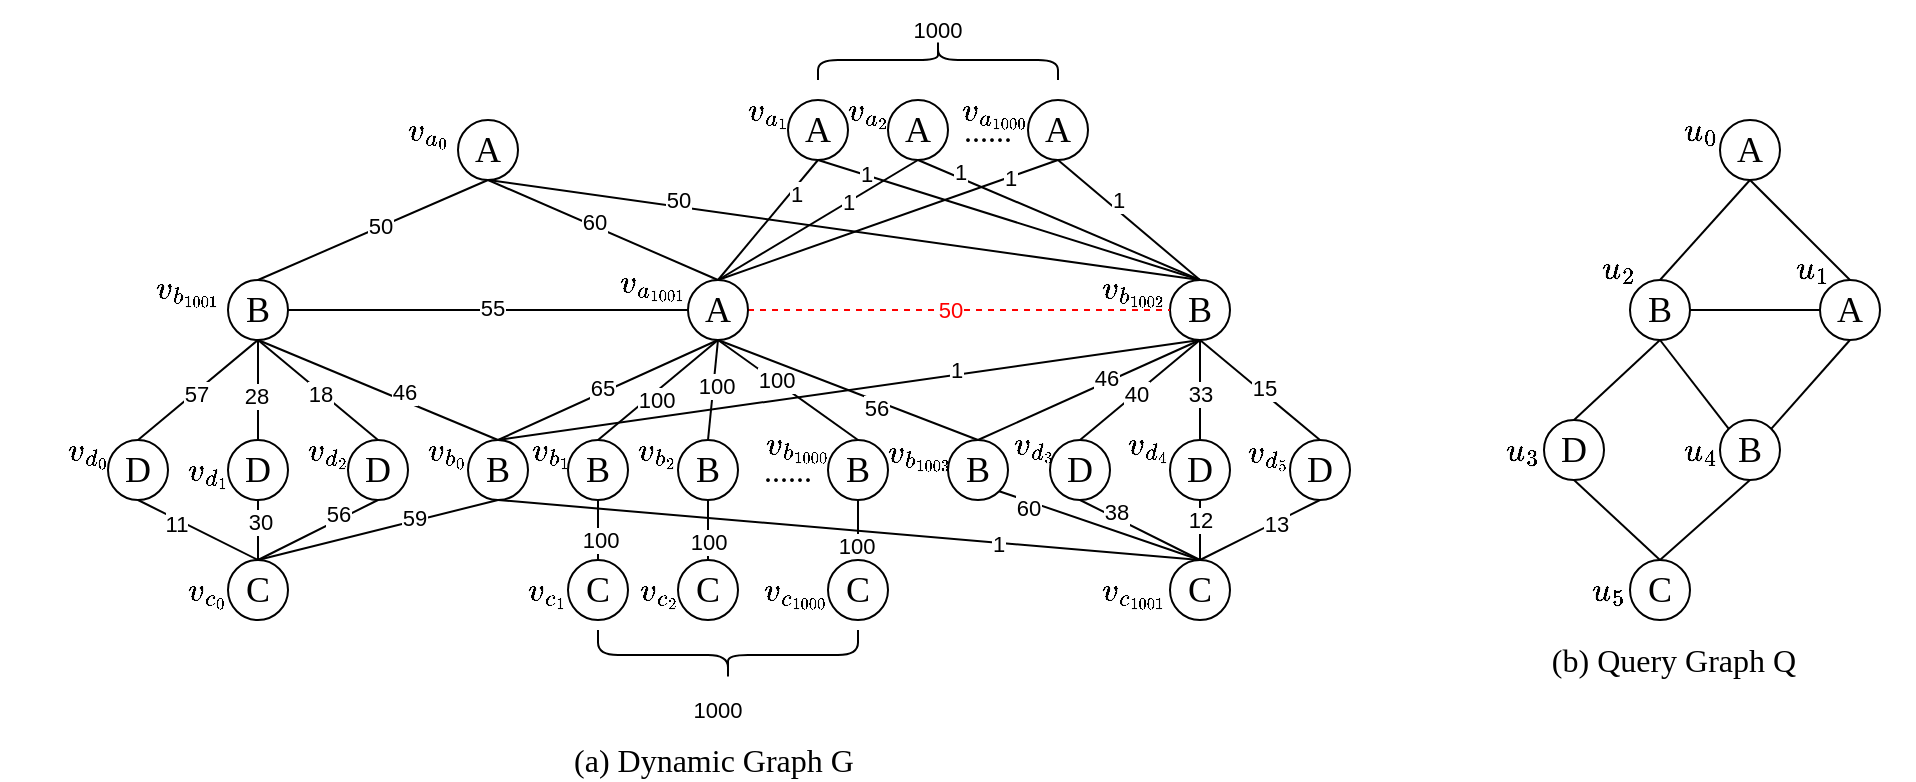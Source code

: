 <mxfile version="21.8.0" type="github">
  <diagram name="第 1 页" id="IM1opJAnyGw-9e7TNhWp">
    <mxGraphModel dx="1080" dy="629" grid="1" gridSize="10" guides="1" tooltips="1" connect="1" arrows="1" fold="1" page="1" pageScale="1" pageWidth="1169" pageHeight="1654" math="1" shadow="0">
      <root>
        <mxCell id="0" />
        <mxCell id="1" parent="0" />
        <mxCell id="X22I2Q5TjrsaZpbLw3oU-47" style="edgeStyle=none;shape=connector;rounded=0;orthogonalLoop=1;jettySize=auto;html=1;exitX=0.5;exitY=1;exitDx=0;exitDy=0;entryX=0.5;entryY=0;entryDx=0;entryDy=0;labelBackgroundColor=default;strokeColor=default;align=center;verticalAlign=middle;fontFamily=Helvetica;fontSize=11;fontColor=default;endArrow=none;endFill=0;" edge="1" parent="1" source="X22I2Q5TjrsaZpbLw3oU-3" target="X22I2Q5TjrsaZpbLw3oU-4">
          <mxGeometry relative="1" as="geometry" />
        </mxCell>
        <mxCell id="X22I2Q5TjrsaZpbLw3oU-48" style="edgeStyle=none;shape=connector;rounded=0;orthogonalLoop=1;jettySize=auto;html=1;exitX=0.5;exitY=1;exitDx=0;exitDy=0;entryX=0.5;entryY=0;entryDx=0;entryDy=0;labelBackgroundColor=default;strokeColor=default;align=center;verticalAlign=middle;fontFamily=Helvetica;fontSize=11;fontColor=default;endArrow=none;endFill=0;" edge="1" parent="1" source="X22I2Q5TjrsaZpbLw3oU-3" target="X22I2Q5TjrsaZpbLw3oU-5">
          <mxGeometry relative="1" as="geometry" />
        </mxCell>
        <mxCell id="X22I2Q5TjrsaZpbLw3oU-3" value="A" style="ellipse;whiteSpace=wrap;html=1;aspect=fixed;fontFamily=Times New Roman;fontSize=18;" vertex="1" parent="1">
          <mxGeometry x="856" y="110" width="30" height="30" as="geometry" />
        </mxCell>
        <mxCell id="X22I2Q5TjrsaZpbLw3oU-50" style="edgeStyle=none;shape=connector;rounded=0;orthogonalLoop=1;jettySize=auto;html=1;exitX=0.5;exitY=1;exitDx=0;exitDy=0;entryX=1;entryY=0;entryDx=0;entryDy=0;labelBackgroundColor=default;strokeColor=default;align=center;verticalAlign=middle;fontFamily=Helvetica;fontSize=11;fontColor=default;endArrow=none;endFill=0;" edge="1" parent="1" source="X22I2Q5TjrsaZpbLw3oU-4" target="X22I2Q5TjrsaZpbLw3oU-6">
          <mxGeometry relative="1" as="geometry" />
        </mxCell>
        <mxCell id="X22I2Q5TjrsaZpbLw3oU-4" value="A" style="ellipse;whiteSpace=wrap;html=1;aspect=fixed;fontFamily=Times New Roman;fontSize=18;" vertex="1" parent="1">
          <mxGeometry x="906" y="190" width="30" height="30" as="geometry" />
        </mxCell>
        <mxCell id="X22I2Q5TjrsaZpbLw3oU-49" style="edgeStyle=none;shape=connector;rounded=0;orthogonalLoop=1;jettySize=auto;html=1;exitX=1;exitY=0.5;exitDx=0;exitDy=0;entryX=0;entryY=0.5;entryDx=0;entryDy=0;labelBackgroundColor=default;strokeColor=default;align=center;verticalAlign=middle;fontFamily=Helvetica;fontSize=11;fontColor=default;endArrow=none;endFill=0;" edge="1" parent="1" source="X22I2Q5TjrsaZpbLw3oU-5" target="X22I2Q5TjrsaZpbLw3oU-4">
          <mxGeometry relative="1" as="geometry" />
        </mxCell>
        <mxCell id="X22I2Q5TjrsaZpbLw3oU-51" style="edgeStyle=none;shape=connector;rounded=0;orthogonalLoop=1;jettySize=auto;html=1;exitX=0.5;exitY=1;exitDx=0;exitDy=0;entryX=0;entryY=0;entryDx=0;entryDy=0;labelBackgroundColor=default;strokeColor=default;align=center;verticalAlign=middle;fontFamily=Helvetica;fontSize=11;fontColor=default;endArrow=none;endFill=0;" edge="1" parent="1" source="X22I2Q5TjrsaZpbLw3oU-5" target="X22I2Q5TjrsaZpbLw3oU-6">
          <mxGeometry relative="1" as="geometry" />
        </mxCell>
        <mxCell id="X22I2Q5TjrsaZpbLw3oU-54" style="edgeStyle=none;shape=connector;rounded=0;orthogonalLoop=1;jettySize=auto;html=1;exitX=0.5;exitY=1;exitDx=0;exitDy=0;entryX=0.5;entryY=0;entryDx=0;entryDy=0;labelBackgroundColor=default;strokeColor=default;align=center;verticalAlign=middle;fontFamily=Helvetica;fontSize=11;fontColor=default;endArrow=none;endFill=0;" edge="1" parent="1" source="X22I2Q5TjrsaZpbLw3oU-5" target="X22I2Q5TjrsaZpbLw3oU-8">
          <mxGeometry relative="1" as="geometry" />
        </mxCell>
        <mxCell id="X22I2Q5TjrsaZpbLw3oU-5" value="B" style="ellipse;whiteSpace=wrap;html=1;aspect=fixed;fontFamily=Times New Roman;fontSize=18;" vertex="1" parent="1">
          <mxGeometry x="811" y="190" width="30" height="30" as="geometry" />
        </mxCell>
        <mxCell id="X22I2Q5TjrsaZpbLw3oU-57" style="edgeStyle=none;shape=connector;rounded=0;orthogonalLoop=1;jettySize=auto;html=1;exitX=0.5;exitY=1;exitDx=0;exitDy=0;entryX=0.5;entryY=0;entryDx=0;entryDy=0;labelBackgroundColor=default;strokeColor=default;align=center;verticalAlign=middle;fontFamily=Helvetica;fontSize=11;fontColor=default;endArrow=none;endFill=0;" edge="1" parent="1" source="X22I2Q5TjrsaZpbLw3oU-6" target="X22I2Q5TjrsaZpbLw3oU-7">
          <mxGeometry relative="1" as="geometry" />
        </mxCell>
        <mxCell id="X22I2Q5TjrsaZpbLw3oU-6" value="B" style="ellipse;whiteSpace=wrap;html=1;aspect=fixed;fontFamily=Times New Roman;fontSize=18;" vertex="1" parent="1">
          <mxGeometry x="856" y="260" width="30" height="30" as="geometry" />
        </mxCell>
        <mxCell id="X22I2Q5TjrsaZpbLw3oU-7" value="C" style="ellipse;whiteSpace=wrap;html=1;aspect=fixed;fontFamily=Times New Roman;fontSize=18;" vertex="1" parent="1">
          <mxGeometry x="811" y="330" width="30" height="30" as="geometry" />
        </mxCell>
        <mxCell id="X22I2Q5TjrsaZpbLw3oU-56" style="edgeStyle=none;shape=connector;rounded=0;orthogonalLoop=1;jettySize=auto;html=1;exitX=0.5;exitY=1;exitDx=0;exitDy=0;entryX=0.5;entryY=0;entryDx=0;entryDy=0;labelBackgroundColor=default;strokeColor=default;align=center;verticalAlign=middle;fontFamily=Helvetica;fontSize=11;fontColor=default;endArrow=none;endFill=0;" edge="1" parent="1" source="X22I2Q5TjrsaZpbLw3oU-8" target="X22I2Q5TjrsaZpbLw3oU-7">
          <mxGeometry relative="1" as="geometry" />
        </mxCell>
        <mxCell id="X22I2Q5TjrsaZpbLw3oU-8" value="D" style="ellipse;whiteSpace=wrap;html=1;aspect=fixed;fontFamily=Times New Roman;fontSize=18;" vertex="1" parent="1">
          <mxGeometry x="768" y="260" width="30" height="30" as="geometry" />
        </mxCell>
        <mxCell id="X22I2Q5TjrsaZpbLw3oU-28" value="$$u_0$$" style="text;html=1;strokeColor=none;fillColor=none;align=center;verticalAlign=middle;whiteSpace=wrap;rounded=0;fontSize=14;fontFamily=Helvetica;fontColor=default;" vertex="1" parent="1">
          <mxGeometry x="816" y="100" width="60" height="30" as="geometry" />
        </mxCell>
        <mxCell id="X22I2Q5TjrsaZpbLw3oU-29" value="$$u_1$$" style="text;html=1;strokeColor=none;fillColor=none;align=center;verticalAlign=middle;whiteSpace=wrap;rounded=0;fontSize=14;fontFamily=Helvetica;fontColor=default;" vertex="1" parent="1">
          <mxGeometry x="872" y="169" width="60" height="30" as="geometry" />
        </mxCell>
        <mxCell id="X22I2Q5TjrsaZpbLw3oU-30" value="$$u_2$$" style="text;html=1;strokeColor=none;fillColor=none;align=center;verticalAlign=middle;whiteSpace=wrap;rounded=0;fontSize=14;fontFamily=Helvetica;fontColor=default;" vertex="1" parent="1">
          <mxGeometry x="775" y="169" width="60" height="30" as="geometry" />
        </mxCell>
        <mxCell id="X22I2Q5TjrsaZpbLw3oU-31" value="$$u_3$$" style="text;html=1;strokeColor=none;fillColor=none;align=center;verticalAlign=middle;whiteSpace=wrap;rounded=0;fontSize=14;fontFamily=Helvetica;fontColor=default;" vertex="1" parent="1">
          <mxGeometry x="727" y="260" width="60" height="30" as="geometry" />
        </mxCell>
        <mxCell id="X22I2Q5TjrsaZpbLw3oU-32" value="$$u_4$$" style="text;html=1;strokeColor=none;fillColor=none;align=center;verticalAlign=middle;whiteSpace=wrap;rounded=0;fontSize=14;fontFamily=Helvetica;fontColor=default;" vertex="1" parent="1">
          <mxGeometry x="816" y="260" width="60" height="30" as="geometry" />
        </mxCell>
        <mxCell id="X22I2Q5TjrsaZpbLw3oU-33" value="$$u_5$$" style="text;html=1;strokeColor=none;fillColor=none;align=center;verticalAlign=middle;whiteSpace=wrap;rounded=0;fontSize=14;fontFamily=Helvetica;fontColor=default;" vertex="1" parent="1">
          <mxGeometry x="770" y="330" width="60" height="30" as="geometry" />
        </mxCell>
        <mxCell id="X22I2Q5TjrsaZpbLw3oU-34" value="(b) Query Graph Q" style="text;html=1;strokeColor=none;fillColor=none;align=center;verticalAlign=middle;whiteSpace=wrap;rounded=0;fontSize=16;fontFamily=Times New Roman;fontColor=default;" vertex="1" parent="1">
          <mxGeometry x="713" y="370" width="240" height="20" as="geometry" />
        </mxCell>
        <mxCell id="X22I2Q5TjrsaZpbLw3oU-88" style="edgeStyle=none;shape=connector;rounded=0;orthogonalLoop=1;jettySize=auto;html=1;exitX=0.5;exitY=1;exitDx=0;exitDy=0;entryX=0.5;entryY=0;entryDx=0;entryDy=0;labelBackgroundColor=default;strokeColor=default;align=center;verticalAlign=middle;fontFamily=Times New Roman;fontSize=18;fontColor=default;endArrow=none;endFill=0;" edge="1" parent="1" source="X22I2Q5TjrsaZpbLw3oU-60" target="X22I2Q5TjrsaZpbLw3oU-62">
          <mxGeometry relative="1" as="geometry" />
        </mxCell>
        <mxCell id="X22I2Q5TjrsaZpbLw3oU-193" value="50" style="edgeLabel;html=1;align=center;verticalAlign=middle;resizable=0;points=[];fontSize=11;fontFamily=Helvetica;fontColor=default;" vertex="1" connectable="0" parent="X22I2Q5TjrsaZpbLw3oU-88">
          <mxGeometry x="-0.091" y="-4" relative="1" as="geometry">
            <mxPoint y="4" as="offset" />
          </mxGeometry>
        </mxCell>
        <mxCell id="X22I2Q5TjrsaZpbLw3oU-89" style="edgeStyle=none;shape=connector;rounded=0;orthogonalLoop=1;jettySize=auto;html=1;exitX=0.5;exitY=1;exitDx=0;exitDy=0;entryX=0.5;entryY=0;entryDx=0;entryDy=0;labelBackgroundColor=default;strokeColor=default;align=center;verticalAlign=middle;fontFamily=Times New Roman;fontSize=18;fontColor=default;endArrow=none;endFill=0;" edge="1" parent="1" source="X22I2Q5TjrsaZpbLw3oU-60" target="X22I2Q5TjrsaZpbLw3oU-69">
          <mxGeometry relative="1" as="geometry" />
        </mxCell>
        <mxCell id="X22I2Q5TjrsaZpbLw3oU-189" value="60" style="edgeLabel;html=1;align=center;verticalAlign=middle;resizable=0;points=[];fontSize=11;fontFamily=Helvetica;fontColor=default;rotation=0;" vertex="1" connectable="0" parent="X22I2Q5TjrsaZpbLw3oU-89">
          <mxGeometry x="-0.1" y="2" relative="1" as="geometry">
            <mxPoint as="offset" />
          </mxGeometry>
        </mxCell>
        <mxCell id="X22I2Q5TjrsaZpbLw3oU-90" style="edgeStyle=none;shape=connector;rounded=0;orthogonalLoop=1;jettySize=auto;html=1;exitX=0.5;exitY=1;exitDx=0;exitDy=0;entryX=0.5;entryY=0;entryDx=0;entryDy=0;labelBackgroundColor=default;strokeColor=default;align=center;verticalAlign=middle;fontFamily=Times New Roman;fontSize=18;fontColor=default;endArrow=none;endFill=0;" edge="1" parent="1" source="X22I2Q5TjrsaZpbLw3oU-60" target="X22I2Q5TjrsaZpbLw3oU-64">
          <mxGeometry relative="1" as="geometry" />
        </mxCell>
        <mxCell id="X22I2Q5TjrsaZpbLw3oU-228" value="50" style="edgeLabel;html=1;align=center;verticalAlign=middle;resizable=0;points=[];fontSize=11;fontFamily=Helvetica;fontColor=default;" vertex="1" connectable="0" parent="X22I2Q5TjrsaZpbLw3oU-90">
          <mxGeometry x="-0.641" y="1" relative="1" as="geometry">
            <mxPoint x="31" y="2" as="offset" />
          </mxGeometry>
        </mxCell>
        <mxCell id="X22I2Q5TjrsaZpbLw3oU-60" value="A" style="ellipse;whiteSpace=wrap;html=1;aspect=fixed;fontFamily=Times New Roman;fontSize=18;" vertex="1" parent="1">
          <mxGeometry x="225" y="110" width="30" height="30" as="geometry" />
        </mxCell>
        <mxCell id="X22I2Q5TjrsaZpbLw3oU-93" style="edgeStyle=none;shape=connector;rounded=0;orthogonalLoop=1;jettySize=auto;html=1;exitX=1;exitY=0.5;exitDx=0;exitDy=0;entryX=0;entryY=0.5;entryDx=0;entryDy=0;labelBackgroundColor=default;strokeColor=default;align=center;verticalAlign=middle;fontFamily=Times New Roman;fontSize=18;fontColor=default;endArrow=none;endFill=0;" edge="1" parent="1" source="X22I2Q5TjrsaZpbLw3oU-62" target="X22I2Q5TjrsaZpbLw3oU-69">
          <mxGeometry relative="1" as="geometry" />
        </mxCell>
        <mxCell id="X22I2Q5TjrsaZpbLw3oU-190" value="55" style="edgeLabel;html=1;align=center;verticalAlign=middle;resizable=0;points=[];fontSize=11;fontFamily=Helvetica;fontColor=default;" vertex="1" connectable="0" parent="X22I2Q5TjrsaZpbLw3oU-93">
          <mxGeometry x="0.021" y="1" relative="1" as="geometry">
            <mxPoint as="offset" />
          </mxGeometry>
        </mxCell>
        <mxCell id="X22I2Q5TjrsaZpbLw3oU-95" style="edgeStyle=none;shape=connector;rounded=0;orthogonalLoop=1;jettySize=auto;html=1;exitX=0.5;exitY=1;exitDx=0;exitDy=0;entryX=0.5;entryY=0;entryDx=0;entryDy=0;labelBackgroundColor=default;strokeColor=default;align=center;verticalAlign=middle;fontFamily=Times New Roman;fontSize=18;fontColor=default;endArrow=none;endFill=0;" edge="1" parent="1" source="X22I2Q5TjrsaZpbLw3oU-62" target="X22I2Q5TjrsaZpbLw3oU-71">
          <mxGeometry relative="1" as="geometry" />
        </mxCell>
        <mxCell id="X22I2Q5TjrsaZpbLw3oU-191" value="57" style="edgeLabel;html=1;align=center;verticalAlign=middle;resizable=0;points=[];fontSize=11;fontFamily=Helvetica;fontColor=default;" vertex="1" connectable="0" parent="X22I2Q5TjrsaZpbLw3oU-95">
          <mxGeometry x="0.021" y="-1" relative="1" as="geometry">
            <mxPoint y="2" as="offset" />
          </mxGeometry>
        </mxCell>
        <mxCell id="X22I2Q5TjrsaZpbLw3oU-96" style="edgeStyle=none;shape=connector;rounded=0;orthogonalLoop=1;jettySize=auto;html=1;exitX=0.5;exitY=1;exitDx=0;exitDy=0;entryX=0.5;entryY=0;entryDx=0;entryDy=0;labelBackgroundColor=default;strokeColor=default;align=center;verticalAlign=middle;fontFamily=Times New Roman;fontSize=18;fontColor=default;endArrow=none;endFill=0;" edge="1" parent="1" source="X22I2Q5TjrsaZpbLw3oU-62" target="X22I2Q5TjrsaZpbLw3oU-72">
          <mxGeometry relative="1" as="geometry" />
        </mxCell>
        <mxCell id="X22I2Q5TjrsaZpbLw3oU-192" value="28" style="edgeLabel;html=1;align=center;verticalAlign=middle;resizable=0;points=[];fontSize=11;fontFamily=Helvetica;fontColor=default;" vertex="1" connectable="0" parent="X22I2Q5TjrsaZpbLw3oU-96">
          <mxGeometry x="0.129" y="-1" relative="1" as="geometry">
            <mxPoint as="offset" />
          </mxGeometry>
        </mxCell>
        <mxCell id="X22I2Q5TjrsaZpbLw3oU-97" style="edgeStyle=none;shape=connector;rounded=0;orthogonalLoop=1;jettySize=auto;html=1;exitX=0.5;exitY=1;exitDx=0;exitDy=0;entryX=0.5;entryY=0;entryDx=0;entryDy=0;labelBackgroundColor=default;strokeColor=default;align=center;verticalAlign=middle;fontFamily=Times New Roman;fontSize=18;fontColor=default;endArrow=none;endFill=0;" edge="1" parent="1" source="X22I2Q5TjrsaZpbLw3oU-62" target="X22I2Q5TjrsaZpbLw3oU-74">
          <mxGeometry relative="1" as="geometry" />
        </mxCell>
        <mxCell id="X22I2Q5TjrsaZpbLw3oU-194" value="18" style="edgeLabel;html=1;align=center;verticalAlign=middle;resizable=0;points=[];fontSize=11;fontFamily=Helvetica;fontColor=default;" vertex="1" connectable="0" parent="X22I2Q5TjrsaZpbLw3oU-97">
          <mxGeometry x="0.066" relative="1" as="geometry">
            <mxPoint x="-1" as="offset" />
          </mxGeometry>
        </mxCell>
        <mxCell id="X22I2Q5TjrsaZpbLw3oU-98" style="edgeStyle=none;shape=connector;rounded=0;orthogonalLoop=1;jettySize=auto;html=1;exitX=0.5;exitY=1;exitDx=0;exitDy=0;entryX=0.5;entryY=0;entryDx=0;entryDy=0;labelBackgroundColor=default;strokeColor=default;align=center;verticalAlign=middle;fontFamily=Times New Roman;fontSize=18;fontColor=default;endArrow=none;endFill=0;" edge="1" parent="1" source="X22I2Q5TjrsaZpbLw3oU-62" target="X22I2Q5TjrsaZpbLw3oU-70">
          <mxGeometry relative="1" as="geometry" />
        </mxCell>
        <mxCell id="X22I2Q5TjrsaZpbLw3oU-200" value="46" style="edgeLabel;html=1;align=center;verticalAlign=middle;resizable=0;points=[];fontSize=11;fontFamily=Helvetica;fontColor=default;" vertex="1" connectable="0" parent="X22I2Q5TjrsaZpbLw3oU-98">
          <mxGeometry x="0.196" y="4" relative="1" as="geometry">
            <mxPoint as="offset" />
          </mxGeometry>
        </mxCell>
        <mxCell id="X22I2Q5TjrsaZpbLw3oU-62" value="B" style="ellipse;whiteSpace=wrap;html=1;aspect=fixed;fontFamily=Times New Roman;fontSize=18;" vertex="1" parent="1">
          <mxGeometry x="110" y="190" width="30" height="30" as="geometry" />
        </mxCell>
        <mxCell id="X22I2Q5TjrsaZpbLw3oU-63" value="C" style="ellipse;whiteSpace=wrap;html=1;aspect=fixed;fontFamily=Times New Roman;fontSize=18;" vertex="1" parent="1">
          <mxGeometry x="581" y="330" width="30" height="30" as="geometry" />
        </mxCell>
        <mxCell id="X22I2Q5TjrsaZpbLw3oU-103" style="edgeStyle=none;shape=connector;rounded=0;orthogonalLoop=1;jettySize=auto;html=1;exitX=0.5;exitY=1;exitDx=0;exitDy=0;entryX=0.5;entryY=0;entryDx=0;entryDy=0;labelBackgroundColor=default;strokeColor=default;align=center;verticalAlign=middle;fontFamily=Times New Roman;fontSize=18;fontColor=default;endArrow=none;endFill=0;" edge="1" parent="1" source="X22I2Q5TjrsaZpbLw3oU-64" target="X22I2Q5TjrsaZpbLw3oU-68">
          <mxGeometry relative="1" as="geometry" />
        </mxCell>
        <mxCell id="X22I2Q5TjrsaZpbLw3oU-214" value="40" style="edgeLabel;html=1;align=center;verticalAlign=middle;resizable=0;points=[];fontSize=11;fontFamily=Helvetica;fontColor=default;" vertex="1" connectable="0" parent="X22I2Q5TjrsaZpbLw3oU-103">
          <mxGeometry x="0.076" relative="1" as="geometry">
            <mxPoint as="offset" />
          </mxGeometry>
        </mxCell>
        <mxCell id="X22I2Q5TjrsaZpbLw3oU-104" style="edgeStyle=none;shape=connector;rounded=0;orthogonalLoop=1;jettySize=auto;html=1;exitX=0.5;exitY=1;exitDx=0;exitDy=0;entryX=0.5;entryY=0;entryDx=0;entryDy=0;labelBackgroundColor=default;strokeColor=default;align=center;verticalAlign=middle;fontFamily=Times New Roman;fontSize=18;fontColor=default;endArrow=none;endFill=0;" edge="1" parent="1" source="X22I2Q5TjrsaZpbLw3oU-64" target="X22I2Q5TjrsaZpbLw3oU-73">
          <mxGeometry relative="1" as="geometry" />
        </mxCell>
        <mxCell id="X22I2Q5TjrsaZpbLw3oU-215" value="33" style="edgeLabel;html=1;align=center;verticalAlign=middle;resizable=0;points=[];fontSize=11;fontFamily=Helvetica;fontColor=default;" vertex="1" connectable="0" parent="X22I2Q5TjrsaZpbLw3oU-104">
          <mxGeometry x="0.072" relative="1" as="geometry">
            <mxPoint as="offset" />
          </mxGeometry>
        </mxCell>
        <mxCell id="X22I2Q5TjrsaZpbLw3oU-105" style="edgeStyle=none;shape=connector;rounded=0;orthogonalLoop=1;jettySize=auto;html=1;exitX=0.5;exitY=1;exitDx=0;exitDy=0;entryX=0.5;entryY=0;entryDx=0;entryDy=0;labelBackgroundColor=default;strokeColor=default;align=center;verticalAlign=middle;fontFamily=Times New Roman;fontSize=18;fontColor=default;endArrow=none;endFill=0;" edge="1" parent="1" source="X22I2Q5TjrsaZpbLw3oU-64" target="X22I2Q5TjrsaZpbLw3oU-65">
          <mxGeometry relative="1" as="geometry" />
        </mxCell>
        <mxCell id="X22I2Q5TjrsaZpbLw3oU-216" value="15" style="edgeLabel;html=1;align=center;verticalAlign=middle;resizable=0;points=[];fontSize=11;fontFamily=Helvetica;fontColor=default;" vertex="1" connectable="0" parent="X22I2Q5TjrsaZpbLw3oU-105">
          <mxGeometry x="0.014" y="2" relative="1" as="geometry">
            <mxPoint as="offset" />
          </mxGeometry>
        </mxCell>
        <mxCell id="X22I2Q5TjrsaZpbLw3oU-205" value="" style="edgeStyle=none;shape=connector;rounded=0;orthogonalLoop=1;jettySize=auto;html=1;exitX=0.5;exitY=1;exitDx=0;exitDy=0;entryX=0.5;entryY=0;entryDx=0;entryDy=0;labelBackgroundColor=default;strokeColor=default;align=center;verticalAlign=middle;fontFamily=Helvetica;fontSize=11;fontColor=default;endArrow=none;endFill=0;" edge="1" parent="1" source="X22I2Q5TjrsaZpbLw3oU-64" target="X22I2Q5TjrsaZpbLw3oU-151">
          <mxGeometry x="-0.176" y="-1" relative="1" as="geometry">
            <mxPoint as="offset" />
          </mxGeometry>
        </mxCell>
        <mxCell id="X22I2Q5TjrsaZpbLw3oU-300" value="46" style="edgeLabel;html=1;align=center;verticalAlign=middle;resizable=0;points=[];fontSize=11;fontFamily=Helvetica;fontColor=default;" vertex="1" connectable="0" parent="X22I2Q5TjrsaZpbLw3oU-205">
          <mxGeometry x="-0.179" y="-2" relative="1" as="geometry">
            <mxPoint x="-1" as="offset" />
          </mxGeometry>
        </mxCell>
        <mxCell id="X22I2Q5TjrsaZpbLw3oU-64" value="B" style="ellipse;whiteSpace=wrap;html=1;aspect=fixed;fontFamily=Times New Roman;fontSize=18;" vertex="1" parent="1">
          <mxGeometry x="581" y="190" width="30" height="30" as="geometry" />
        </mxCell>
        <mxCell id="X22I2Q5TjrsaZpbLw3oU-116" style="edgeStyle=none;shape=connector;rounded=0;orthogonalLoop=1;jettySize=auto;html=1;exitX=0.5;exitY=1;exitDx=0;exitDy=0;entryX=0.5;entryY=0;entryDx=0;entryDy=0;labelBackgroundColor=default;strokeColor=default;align=center;verticalAlign=middle;fontFamily=Times New Roman;fontSize=18;fontColor=default;endArrow=none;endFill=0;" edge="1" parent="1" source="X22I2Q5TjrsaZpbLw3oU-65" target="X22I2Q5TjrsaZpbLw3oU-63">
          <mxGeometry relative="1" as="geometry" />
        </mxCell>
        <mxCell id="X22I2Q5TjrsaZpbLw3oU-217" value="13" style="edgeLabel;html=1;align=center;verticalAlign=middle;resizable=0;points=[];fontSize=11;fontFamily=Helvetica;fontColor=default;" vertex="1" connectable="0" parent="X22I2Q5TjrsaZpbLw3oU-116">
          <mxGeometry x="-0.257" y="1" relative="1" as="geometry">
            <mxPoint as="offset" />
          </mxGeometry>
        </mxCell>
        <mxCell id="X22I2Q5TjrsaZpbLw3oU-65" value="D" style="ellipse;whiteSpace=wrap;html=1;aspect=fixed;fontFamily=Times New Roman;fontSize=18;" vertex="1" parent="1">
          <mxGeometry x="641" y="270" width="30" height="30" as="geometry" />
        </mxCell>
        <mxCell id="X22I2Q5TjrsaZpbLw3oU-147" style="edgeStyle=none;shape=connector;rounded=0;orthogonalLoop=1;jettySize=auto;html=1;exitX=0.5;exitY=0;exitDx=0;exitDy=0;entryX=0.5;entryY=1;entryDx=0;entryDy=0;labelBackgroundColor=default;strokeColor=default;align=center;verticalAlign=middle;fontFamily=Helvetica;fontSize=11;fontColor=default;endArrow=none;endFill=0;" edge="1" parent="1" source="X22I2Q5TjrsaZpbLw3oU-67" target="X22I2Q5TjrsaZpbLw3oU-70">
          <mxGeometry relative="1" as="geometry" />
        </mxCell>
        <mxCell id="X22I2Q5TjrsaZpbLw3oU-221" value="59" style="edgeLabel;html=1;align=center;verticalAlign=middle;resizable=0;points=[];fontSize=11;fontFamily=Helvetica;fontColor=default;" vertex="1" connectable="0" parent="X22I2Q5TjrsaZpbLw3oU-147">
          <mxGeometry x="0.309" y="2" relative="1" as="geometry">
            <mxPoint as="offset" />
          </mxGeometry>
        </mxCell>
        <mxCell id="X22I2Q5TjrsaZpbLw3oU-67" value="C" style="ellipse;whiteSpace=wrap;html=1;aspect=fixed;fontFamily=Times New Roman;fontSize=18;" vertex="1" parent="1">
          <mxGeometry x="110" y="330" width="30" height="30" as="geometry" />
        </mxCell>
        <mxCell id="X22I2Q5TjrsaZpbLw3oU-112" style="edgeStyle=none;shape=connector;rounded=0;orthogonalLoop=1;jettySize=auto;html=1;exitX=0.5;exitY=1;exitDx=0;exitDy=0;entryX=0.5;entryY=0;entryDx=0;entryDy=0;labelBackgroundColor=default;strokeColor=default;align=center;verticalAlign=middle;fontFamily=Times New Roman;fontSize=18;fontColor=default;endArrow=none;endFill=0;" edge="1" parent="1" source="X22I2Q5TjrsaZpbLw3oU-68" target="X22I2Q5TjrsaZpbLw3oU-63">
          <mxGeometry relative="1" as="geometry" />
        </mxCell>
        <mxCell id="X22I2Q5TjrsaZpbLw3oU-219" value="38" style="edgeLabel;html=1;align=center;verticalAlign=middle;resizable=0;points=[];fontSize=11;fontFamily=Helvetica;fontColor=default;" vertex="1" connectable="0" parent="X22I2Q5TjrsaZpbLw3oU-112">
          <mxGeometry x="-0.467" y="3" relative="1" as="geometry">
            <mxPoint as="offset" />
          </mxGeometry>
        </mxCell>
        <mxCell id="X22I2Q5TjrsaZpbLw3oU-68" value="D" style="ellipse;whiteSpace=wrap;html=1;aspect=fixed;fontFamily=Times New Roman;fontSize=18;" vertex="1" parent="1">
          <mxGeometry x="521" y="270" width="30" height="30" as="geometry" />
        </mxCell>
        <mxCell id="X22I2Q5TjrsaZpbLw3oU-94" style="edgeStyle=none;shape=connector;rounded=0;orthogonalLoop=1;jettySize=auto;html=1;exitX=1;exitY=0.5;exitDx=0;exitDy=0;labelBackgroundColor=default;strokeColor=#FF0000;align=center;verticalAlign=middle;fontFamily=Times New Roman;fontSize=18;fontColor=default;endArrow=none;endFill=0;dashed=1;" edge="1" parent="1" source="X22I2Q5TjrsaZpbLw3oU-69" target="X22I2Q5TjrsaZpbLw3oU-64">
          <mxGeometry relative="1" as="geometry" />
        </mxCell>
        <mxCell id="X22I2Q5TjrsaZpbLw3oU-236" value="50" style="edgeLabel;html=1;align=center;verticalAlign=middle;resizable=0;points=[];fontSize=11;fontFamily=Helvetica;fontColor=#ff0000;" vertex="1" connectable="0" parent="X22I2Q5TjrsaZpbLw3oU-94">
          <mxGeometry x="-0.058" y="-2" relative="1" as="geometry">
            <mxPoint x="1" y="-2" as="offset" />
          </mxGeometry>
        </mxCell>
        <mxCell id="X22I2Q5TjrsaZpbLw3oU-100" style="edgeStyle=none;shape=connector;rounded=0;orthogonalLoop=1;jettySize=auto;html=1;exitX=0.5;exitY=1;exitDx=0;exitDy=0;entryX=0.5;entryY=0;entryDx=0;entryDy=0;labelBackgroundColor=default;strokeColor=default;align=center;verticalAlign=middle;fontFamily=Times New Roman;fontSize=18;fontColor=default;endArrow=none;endFill=0;" edge="1" parent="1" source="X22I2Q5TjrsaZpbLw3oU-69" target="X22I2Q5TjrsaZpbLw3oU-70">
          <mxGeometry relative="1" as="geometry" />
        </mxCell>
        <mxCell id="X22I2Q5TjrsaZpbLw3oU-201" value="65" style="edgeLabel;html=1;align=center;verticalAlign=middle;resizable=0;points=[];fontSize=11;fontFamily=Helvetica;fontColor=default;" vertex="1" connectable="0" parent="X22I2Q5TjrsaZpbLw3oU-100">
          <mxGeometry x="0.041" y="-3" relative="1" as="geometry">
            <mxPoint as="offset" />
          </mxGeometry>
        </mxCell>
        <mxCell id="X22I2Q5TjrsaZpbLw3oU-144" style="edgeStyle=none;shape=connector;rounded=0;orthogonalLoop=1;jettySize=auto;html=1;exitX=0.5;exitY=1;exitDx=0;exitDy=0;labelBackgroundColor=default;strokeColor=default;align=center;verticalAlign=middle;fontFamily=Helvetica;fontSize=11;fontColor=default;endArrow=none;endFill=0;" edge="1" parent="1" source="X22I2Q5TjrsaZpbLw3oU-69">
          <mxGeometry relative="1" as="geometry">
            <mxPoint x="354.737" y="220.474" as="targetPoint" />
          </mxGeometry>
        </mxCell>
        <mxCell id="X22I2Q5TjrsaZpbLw3oU-153" style="edgeStyle=none;shape=connector;rounded=0;orthogonalLoop=1;jettySize=auto;html=1;exitX=0.5;exitY=1;exitDx=0;exitDy=0;entryX=0.5;entryY=0;entryDx=0;entryDy=0;labelBackgroundColor=default;strokeColor=default;align=center;verticalAlign=middle;fontFamily=Helvetica;fontSize=11;fontColor=default;endArrow=none;endFill=0;" edge="1" parent="1" source="X22I2Q5TjrsaZpbLw3oU-69" target="X22I2Q5TjrsaZpbLw3oU-148">
          <mxGeometry relative="1" as="geometry" />
        </mxCell>
        <mxCell id="X22I2Q5TjrsaZpbLw3oU-202" value="100" style="edgeLabel;html=1;align=center;verticalAlign=middle;resizable=0;points=[];fontSize=11;fontFamily=Helvetica;fontColor=default;" vertex="1" connectable="0" parent="X22I2Q5TjrsaZpbLw3oU-153">
          <mxGeometry x="0.115" y="3" relative="1" as="geometry">
            <mxPoint as="offset" />
          </mxGeometry>
        </mxCell>
        <mxCell id="X22I2Q5TjrsaZpbLw3oU-154" style="edgeStyle=none;shape=connector;rounded=0;orthogonalLoop=1;jettySize=auto;html=1;exitX=0.5;exitY=1;exitDx=0;exitDy=0;entryX=0.5;entryY=0;entryDx=0;entryDy=0;labelBackgroundColor=default;strokeColor=default;align=center;verticalAlign=middle;fontFamily=Helvetica;fontSize=11;fontColor=default;endArrow=none;endFill=0;" edge="1" parent="1" source="X22I2Q5TjrsaZpbLw3oU-69" target="X22I2Q5TjrsaZpbLw3oU-149">
          <mxGeometry relative="1" as="geometry" />
        </mxCell>
        <mxCell id="X22I2Q5TjrsaZpbLw3oU-207" value="100" style="edgeLabel;html=1;align=center;verticalAlign=middle;resizable=0;points=[];fontSize=11;fontFamily=Helvetica;fontColor=default;" vertex="1" connectable="0" parent="X22I2Q5TjrsaZpbLw3oU-154">
          <mxGeometry x="0.186" y="1" relative="1" as="geometry">
            <mxPoint x="1" y="-7" as="offset" />
          </mxGeometry>
        </mxCell>
        <mxCell id="X22I2Q5TjrsaZpbLw3oU-155" style="edgeStyle=none;shape=connector;rounded=0;orthogonalLoop=1;jettySize=auto;html=1;exitX=0.5;exitY=1;exitDx=0;exitDy=0;entryX=0.5;entryY=0;entryDx=0;entryDy=0;labelBackgroundColor=default;strokeColor=default;align=center;verticalAlign=middle;fontFamily=Helvetica;fontSize=11;fontColor=default;endArrow=none;endFill=0;" edge="1" parent="1" source="X22I2Q5TjrsaZpbLw3oU-69" target="X22I2Q5TjrsaZpbLw3oU-150">
          <mxGeometry relative="1" as="geometry" />
        </mxCell>
        <mxCell id="X22I2Q5TjrsaZpbLw3oU-208" value="100" style="edgeLabel;html=1;align=center;verticalAlign=middle;resizable=0;points=[];fontSize=11;fontFamily=Helvetica;fontColor=default;" vertex="1" connectable="0" parent="X22I2Q5TjrsaZpbLw3oU-155">
          <mxGeometry x="-0.185" y="1" relative="1" as="geometry">
            <mxPoint as="offset" />
          </mxGeometry>
        </mxCell>
        <mxCell id="X22I2Q5TjrsaZpbLw3oU-156" style="edgeStyle=none;shape=connector;rounded=0;orthogonalLoop=1;jettySize=auto;html=1;exitX=0.5;exitY=1;exitDx=0;exitDy=0;entryX=0.5;entryY=0;entryDx=0;entryDy=0;labelBackgroundColor=default;strokeColor=default;align=center;verticalAlign=middle;fontFamily=Helvetica;fontSize=11;fontColor=default;endArrow=none;endFill=0;" edge="1" parent="1" source="X22I2Q5TjrsaZpbLw3oU-69" target="X22I2Q5TjrsaZpbLw3oU-151">
          <mxGeometry relative="1" as="geometry" />
        </mxCell>
        <mxCell id="X22I2Q5TjrsaZpbLw3oU-209" value="56" style="edgeLabel;html=1;align=center;verticalAlign=middle;resizable=0;points=[];fontSize=11;fontFamily=Helvetica;fontColor=default;" vertex="1" connectable="0" parent="X22I2Q5TjrsaZpbLw3oU-156">
          <mxGeometry x="-0.21" y="2" relative="1" as="geometry">
            <mxPoint x="27" y="16" as="offset" />
          </mxGeometry>
        </mxCell>
        <mxCell id="X22I2Q5TjrsaZpbLw3oU-69" value="A" style="ellipse;whiteSpace=wrap;html=1;aspect=fixed;fontFamily=Times New Roman;fontSize=18;" vertex="1" parent="1">
          <mxGeometry x="340" y="190" width="30" height="30" as="geometry" />
        </mxCell>
        <mxCell id="X22I2Q5TjrsaZpbLw3oU-322" style="edgeStyle=none;shape=connector;rounded=0;orthogonalLoop=1;jettySize=auto;html=1;exitX=0.5;exitY=1;exitDx=0;exitDy=0;entryX=0.5;entryY=0;entryDx=0;entryDy=0;labelBackgroundColor=default;strokeColor=default;align=center;verticalAlign=middle;fontFamily=Helvetica;fontSize=11;fontColor=default;endArrow=none;endFill=0;" edge="1" parent="1" source="X22I2Q5TjrsaZpbLw3oU-70" target="X22I2Q5TjrsaZpbLw3oU-63">
          <mxGeometry relative="1" as="geometry" />
        </mxCell>
        <mxCell id="X22I2Q5TjrsaZpbLw3oU-323" value="1" style="edgeLabel;html=1;align=center;verticalAlign=middle;resizable=0;points=[];fontSize=11;fontFamily=Helvetica;fontColor=default;" vertex="1" connectable="0" parent="X22I2Q5TjrsaZpbLw3oU-322">
          <mxGeometry x="0.423" relative="1" as="geometry">
            <mxPoint as="offset" />
          </mxGeometry>
        </mxCell>
        <mxCell id="X22I2Q5TjrsaZpbLw3oU-70" value="B" style="ellipse;whiteSpace=wrap;html=1;aspect=fixed;fontFamily=Times New Roman;fontSize=18;" vertex="1" parent="1">
          <mxGeometry x="230" y="270" width="30" height="30" as="geometry" />
        </mxCell>
        <mxCell id="X22I2Q5TjrsaZpbLw3oU-106" style="edgeStyle=none;shape=connector;rounded=0;orthogonalLoop=1;jettySize=auto;html=1;exitX=0.5;exitY=1;exitDx=0;exitDy=0;entryX=0.5;entryY=0;entryDx=0;entryDy=0;labelBackgroundColor=default;strokeColor=default;align=center;verticalAlign=middle;fontFamily=Times New Roman;fontSize=18;fontColor=default;endArrow=none;endFill=0;" edge="1" parent="1" source="X22I2Q5TjrsaZpbLw3oU-71" target="X22I2Q5TjrsaZpbLw3oU-67">
          <mxGeometry relative="1" as="geometry" />
        </mxCell>
        <mxCell id="X22I2Q5TjrsaZpbLw3oU-195" value="11" style="edgeLabel;html=1;align=center;verticalAlign=middle;resizable=0;points=[];fontSize=11;fontFamily=Helvetica;fontColor=default;" vertex="1" connectable="0" parent="X22I2Q5TjrsaZpbLw3oU-106">
          <mxGeometry x="-0.331" y="-2" relative="1" as="geometry">
            <mxPoint as="offset" />
          </mxGeometry>
        </mxCell>
        <mxCell id="X22I2Q5TjrsaZpbLw3oU-71" value="D" style="ellipse;whiteSpace=wrap;html=1;aspect=fixed;fontFamily=Times New Roman;fontSize=18;" vertex="1" parent="1">
          <mxGeometry x="50" y="270" width="30" height="30" as="geometry" />
        </mxCell>
        <mxCell id="X22I2Q5TjrsaZpbLw3oU-109" style="edgeStyle=none;shape=connector;rounded=0;orthogonalLoop=1;jettySize=auto;html=1;exitX=0.5;exitY=1;exitDx=0;exitDy=0;entryX=0.5;entryY=0;entryDx=0;entryDy=0;labelBackgroundColor=default;strokeColor=default;align=center;verticalAlign=middle;fontFamily=Times New Roman;fontSize=18;fontColor=default;endArrow=none;endFill=0;" edge="1" parent="1" source="X22I2Q5TjrsaZpbLw3oU-72" target="X22I2Q5TjrsaZpbLw3oU-67">
          <mxGeometry relative="1" as="geometry" />
        </mxCell>
        <mxCell id="X22I2Q5TjrsaZpbLw3oU-197" value="30" style="edgeLabel;html=1;align=center;verticalAlign=middle;resizable=0;points=[];fontSize=11;fontFamily=Helvetica;fontColor=default;" vertex="1" connectable="0" parent="X22I2Q5TjrsaZpbLw3oU-109">
          <mxGeometry x="-0.108" y="1" relative="1" as="geometry">
            <mxPoint y="-3" as="offset" />
          </mxGeometry>
        </mxCell>
        <mxCell id="X22I2Q5TjrsaZpbLw3oU-72" value="D" style="ellipse;whiteSpace=wrap;html=1;aspect=fixed;fontFamily=Times New Roman;fontSize=18;" vertex="1" parent="1">
          <mxGeometry x="110" y="270" width="30" height="30" as="geometry" />
        </mxCell>
        <mxCell id="X22I2Q5TjrsaZpbLw3oU-114" style="edgeStyle=none;shape=connector;rounded=0;orthogonalLoop=1;jettySize=auto;html=1;exitX=0.5;exitY=1;exitDx=0;exitDy=0;labelBackgroundColor=default;strokeColor=default;align=center;verticalAlign=middle;fontFamily=Times New Roman;fontSize=18;fontColor=default;endArrow=none;endFill=0;" edge="1" parent="1" source="X22I2Q5TjrsaZpbLw3oU-73" target="X22I2Q5TjrsaZpbLw3oU-63">
          <mxGeometry relative="1" as="geometry" />
        </mxCell>
        <mxCell id="X22I2Q5TjrsaZpbLw3oU-218" value="12" style="edgeLabel;html=1;align=center;verticalAlign=middle;resizable=0;points=[];fontSize=11;fontFamily=Helvetica;fontColor=default;" vertex="1" connectable="0" parent="X22I2Q5TjrsaZpbLw3oU-114">
          <mxGeometry x="-0.337" relative="1" as="geometry">
            <mxPoint as="offset" />
          </mxGeometry>
        </mxCell>
        <mxCell id="X22I2Q5TjrsaZpbLw3oU-73" value="D" style="ellipse;whiteSpace=wrap;html=1;aspect=fixed;fontFamily=Times New Roman;fontSize=18;" vertex="1" parent="1">
          <mxGeometry x="581" y="270" width="30" height="30" as="geometry" />
        </mxCell>
        <mxCell id="X22I2Q5TjrsaZpbLw3oU-110" style="edgeStyle=none;shape=connector;rounded=0;orthogonalLoop=1;jettySize=auto;html=1;exitX=0.5;exitY=1;exitDx=0;exitDy=0;entryX=0.5;entryY=0;entryDx=0;entryDy=0;labelBackgroundColor=default;strokeColor=default;align=center;verticalAlign=middle;fontFamily=Times New Roman;fontSize=18;fontColor=default;endArrow=none;endFill=0;" edge="1" parent="1" source="X22I2Q5TjrsaZpbLw3oU-74" target="X22I2Q5TjrsaZpbLw3oU-67">
          <mxGeometry relative="1" as="geometry" />
        </mxCell>
        <mxCell id="X22I2Q5TjrsaZpbLw3oU-198" value="56" style="edgeLabel;html=1;align=center;verticalAlign=middle;resizable=0;points=[];fontSize=11;fontFamily=Helvetica;fontColor=default;" vertex="1" connectable="0" parent="X22I2Q5TjrsaZpbLw3oU-110">
          <mxGeometry x="-0.359" y="-3" relative="1" as="geometry">
            <mxPoint as="offset" />
          </mxGeometry>
        </mxCell>
        <mxCell id="X22I2Q5TjrsaZpbLw3oU-74" value="D" style="ellipse;whiteSpace=wrap;html=1;aspect=fixed;fontFamily=Times New Roman;fontSize=18;" vertex="1" parent="1">
          <mxGeometry x="170" y="270" width="30" height="30" as="geometry" />
        </mxCell>
        <mxCell id="X22I2Q5TjrsaZpbLw3oU-131" style="edgeStyle=none;shape=connector;rounded=0;orthogonalLoop=1;jettySize=auto;html=1;exitX=0.25;exitY=1;exitDx=0;exitDy=0;labelBackgroundColor=default;strokeColor=default;align=center;verticalAlign=middle;fontFamily=Helvetica;fontSize=11;fontColor=default;endArrow=none;endFill=0;" edge="1" parent="1">
          <mxGeometry relative="1" as="geometry">
            <mxPoint x="29" y="300" as="sourcePoint" />
            <mxPoint x="29" y="300" as="targetPoint" />
          </mxGeometry>
        </mxCell>
        <mxCell id="X22I2Q5TjrsaZpbLw3oU-140" value="(a) Dynamic Graph G&amp;nbsp;" style="text;html=1;strokeColor=none;fillColor=none;align=center;verticalAlign=middle;whiteSpace=wrap;rounded=0;fontSize=16;fontFamily=Times New Roman;fontColor=default;" vertex="1" parent="1">
          <mxGeometry x="220" y="420" width="270" height="20" as="geometry" />
        </mxCell>
        <mxCell id="X22I2Q5TjrsaZpbLw3oU-169" style="edgeStyle=none;shape=connector;rounded=0;orthogonalLoop=1;jettySize=auto;html=1;exitX=0.5;exitY=1;exitDx=0;exitDy=0;labelBackgroundColor=default;strokeColor=default;align=center;verticalAlign=middle;fontFamily=Helvetica;fontSize=11;fontColor=default;endArrow=none;endFill=0;" edge="1" parent="1" source="X22I2Q5TjrsaZpbLw3oU-148" target="X22I2Q5TjrsaZpbLw3oU-164">
          <mxGeometry relative="1" as="geometry" />
        </mxCell>
        <mxCell id="X22I2Q5TjrsaZpbLw3oU-223" value="100" style="edgeLabel;html=1;align=center;verticalAlign=middle;resizable=0;points=[];fontSize=11;fontFamily=Helvetica;fontColor=default;" vertex="1" connectable="0" parent="X22I2Q5TjrsaZpbLw3oU-169">
          <mxGeometry x="0.154" y="1" relative="1" as="geometry">
            <mxPoint y="2" as="offset" />
          </mxGeometry>
        </mxCell>
        <mxCell id="X22I2Q5TjrsaZpbLw3oU-148" value="B" style="ellipse;whiteSpace=wrap;html=1;aspect=fixed;fontFamily=Times New Roman;fontSize=18;" vertex="1" parent="1">
          <mxGeometry x="280" y="270" width="30" height="30" as="geometry" />
        </mxCell>
        <mxCell id="X22I2Q5TjrsaZpbLw3oU-222" style="edgeStyle=none;shape=connector;rounded=0;orthogonalLoop=1;jettySize=auto;html=1;exitX=0.5;exitY=1;exitDx=0;exitDy=0;entryX=0.5;entryY=0;entryDx=0;entryDy=0;labelBackgroundColor=default;strokeColor=default;align=center;verticalAlign=middle;fontFamily=Helvetica;fontSize=11;fontColor=default;endArrow=none;endFill=0;" edge="1" parent="1" source="X22I2Q5TjrsaZpbLw3oU-149" target="X22I2Q5TjrsaZpbLw3oU-166">
          <mxGeometry relative="1" as="geometry" />
        </mxCell>
        <mxCell id="X22I2Q5TjrsaZpbLw3oU-225" value="100" style="edgeLabel;html=1;align=center;verticalAlign=middle;resizable=0;points=[];fontSize=11;fontFamily=Helvetica;fontColor=default;" vertex="1" connectable="0" parent="X22I2Q5TjrsaZpbLw3oU-222">
          <mxGeometry x="0.295" relative="1" as="geometry">
            <mxPoint y="1" as="offset" />
          </mxGeometry>
        </mxCell>
        <mxCell id="X22I2Q5TjrsaZpbLw3oU-149" value="B" style="ellipse;whiteSpace=wrap;html=1;aspect=fixed;fontFamily=Times New Roman;fontSize=18;" vertex="1" parent="1">
          <mxGeometry x="335" y="270" width="30" height="30" as="geometry" />
        </mxCell>
        <mxCell id="X22I2Q5TjrsaZpbLw3oU-172" style="edgeStyle=none;shape=connector;rounded=0;orthogonalLoop=1;jettySize=auto;html=1;exitX=0.5;exitY=1;exitDx=0;exitDy=0;entryX=0.5;entryY=0;entryDx=0;entryDy=0;labelBackgroundColor=default;strokeColor=default;align=center;verticalAlign=middle;fontFamily=Helvetica;fontSize=11;fontColor=default;endArrow=none;endFill=0;" edge="1" parent="1" source="X22I2Q5TjrsaZpbLw3oU-150" target="X22I2Q5TjrsaZpbLw3oU-167">
          <mxGeometry relative="1" as="geometry" />
        </mxCell>
        <mxCell id="X22I2Q5TjrsaZpbLw3oU-227" value="100" style="edgeLabel;html=1;align=center;verticalAlign=middle;resizable=0;points=[];fontSize=11;fontFamily=Helvetica;fontColor=default;" vertex="1" connectable="0" parent="X22I2Q5TjrsaZpbLw3oU-172">
          <mxGeometry x="0.014" y="-1" relative="1" as="geometry">
            <mxPoint y="8" as="offset" />
          </mxGeometry>
        </mxCell>
        <mxCell id="X22I2Q5TjrsaZpbLw3oU-150" value="B" style="ellipse;whiteSpace=wrap;html=1;aspect=fixed;fontFamily=Times New Roman;fontSize=18;" vertex="1" parent="1">
          <mxGeometry x="410" y="270" width="30" height="30" as="geometry" />
        </mxCell>
        <mxCell id="X22I2Q5TjrsaZpbLw3oU-157" style="edgeStyle=none;shape=connector;rounded=0;orthogonalLoop=1;jettySize=auto;html=1;exitX=1;exitY=1;exitDx=0;exitDy=0;entryX=0.5;entryY=0;entryDx=0;entryDy=0;labelBackgroundColor=default;strokeColor=default;align=center;verticalAlign=middle;fontFamily=Helvetica;fontSize=11;fontColor=default;endArrow=none;endFill=0;" edge="1" parent="1" source="X22I2Q5TjrsaZpbLw3oU-151" target="X22I2Q5TjrsaZpbLw3oU-63">
          <mxGeometry relative="1" as="geometry" />
        </mxCell>
        <mxCell id="X22I2Q5TjrsaZpbLw3oU-220" value="60" style="edgeLabel;html=1;align=center;verticalAlign=middle;resizable=0;points=[];fontSize=11;fontFamily=Helvetica;fontColor=default;" vertex="1" connectable="0" parent="X22I2Q5TjrsaZpbLw3oU-157">
          <mxGeometry x="-0.691" y="-3" relative="1" as="geometry">
            <mxPoint as="offset" />
          </mxGeometry>
        </mxCell>
        <mxCell id="X22I2Q5TjrsaZpbLw3oU-151" value="B" style="ellipse;whiteSpace=wrap;html=1;aspect=fixed;fontFamily=Times New Roman;fontSize=18;" vertex="1" parent="1">
          <mxGeometry x="470" y="270" width="30" height="30" as="geometry" />
        </mxCell>
        <mxCell id="X22I2Q5TjrsaZpbLw3oU-159" value="......" style="text;html=1;strokeColor=none;fillColor=none;align=center;verticalAlign=middle;whiteSpace=wrap;rounded=0;fontSize=16;fontFamily=Times New Roman;fontColor=default;" vertex="1" parent="1">
          <mxGeometry x="360" y="270" width="60" height="30" as="geometry" />
        </mxCell>
        <mxCell id="X22I2Q5TjrsaZpbLw3oU-161" value="" style="shape=curlyBracket;whiteSpace=wrap;html=1;rounded=1;labelPosition=left;verticalLabelPosition=middle;align=right;verticalAlign=middle;fontFamily=Helvetica;fontSize=11;fontColor=default;rotation=-90;" vertex="1" parent="1">
          <mxGeometry x="347.5" y="312.5" width="25" height="130" as="geometry" />
        </mxCell>
        <mxCell id="X22I2Q5TjrsaZpbLw3oU-162" value="1000" style="text;html=1;strokeColor=none;fillColor=none;align=center;verticalAlign=middle;whiteSpace=wrap;rounded=0;fontSize=11;fontFamily=Helvetica;fontColor=default;" vertex="1" parent="1">
          <mxGeometry x="325" y="390" width="60" height="30" as="geometry" />
        </mxCell>
        <mxCell id="X22I2Q5TjrsaZpbLw3oU-164" value="C" style="ellipse;whiteSpace=wrap;html=1;aspect=fixed;fontFamily=Times New Roman;fontSize=18;" vertex="1" parent="1">
          <mxGeometry x="280" y="330" width="30" height="30" as="geometry" />
        </mxCell>
        <mxCell id="X22I2Q5TjrsaZpbLw3oU-166" value="C" style="ellipse;whiteSpace=wrap;html=1;aspect=fixed;fontFamily=Times New Roman;fontSize=18;" vertex="1" parent="1">
          <mxGeometry x="335" y="330" width="30" height="30" as="geometry" />
        </mxCell>
        <mxCell id="X22I2Q5TjrsaZpbLw3oU-167" value="C" style="ellipse;whiteSpace=wrap;html=1;aspect=fixed;fontFamily=Times New Roman;fontSize=18;" vertex="1" parent="1">
          <mxGeometry x="410" y="330" width="30" height="30" as="geometry" />
        </mxCell>
        <mxCell id="X22I2Q5TjrsaZpbLw3oU-181" style="edgeStyle=none;shape=connector;rounded=0;orthogonalLoop=1;jettySize=auto;html=1;exitX=0.5;exitY=1;exitDx=0;exitDy=0;entryX=0.5;entryY=0;entryDx=0;entryDy=0;labelBackgroundColor=default;strokeColor=default;align=center;verticalAlign=middle;fontFamily=Helvetica;fontSize=11;fontColor=default;endArrow=none;endFill=0;" edge="1" parent="1" source="X22I2Q5TjrsaZpbLw3oU-174" target="X22I2Q5TjrsaZpbLw3oU-69">
          <mxGeometry relative="1" as="geometry" />
        </mxCell>
        <mxCell id="X22I2Q5TjrsaZpbLw3oU-230" value="1" style="edgeLabel;html=1;align=center;verticalAlign=middle;resizable=0;points=[];fontSize=11;fontFamily=Helvetica;fontColor=default;" vertex="1" connectable="0" parent="X22I2Q5TjrsaZpbLw3oU-181">
          <mxGeometry x="-0.505" y="1" relative="1" as="geometry">
            <mxPoint y="1" as="offset" />
          </mxGeometry>
        </mxCell>
        <mxCell id="X22I2Q5TjrsaZpbLw3oU-182" style="edgeStyle=none;shape=connector;rounded=0;orthogonalLoop=1;jettySize=auto;html=1;exitX=0.5;exitY=1;exitDx=0;exitDy=0;entryX=0.5;entryY=0;entryDx=0;entryDy=0;labelBackgroundColor=default;strokeColor=default;align=center;verticalAlign=middle;fontFamily=Helvetica;fontSize=11;fontColor=default;endArrow=none;endFill=0;" edge="1" parent="1" source="X22I2Q5TjrsaZpbLw3oU-174" target="X22I2Q5TjrsaZpbLw3oU-64">
          <mxGeometry relative="1" as="geometry" />
        </mxCell>
        <mxCell id="X22I2Q5TjrsaZpbLw3oU-231" value="1" style="edgeLabel;html=1;align=center;verticalAlign=middle;resizable=0;points=[];fontSize=11;fontFamily=Helvetica;fontColor=default;" vertex="1" connectable="0" parent="X22I2Q5TjrsaZpbLw3oU-182">
          <mxGeometry x="-0.755" y="1" relative="1" as="geometry">
            <mxPoint as="offset" />
          </mxGeometry>
        </mxCell>
        <mxCell id="X22I2Q5TjrsaZpbLw3oU-174" value="A" style="ellipse;whiteSpace=wrap;html=1;aspect=fixed;fontFamily=Times New Roman;fontSize=18;" vertex="1" parent="1">
          <mxGeometry x="390" y="100" width="30" height="30" as="geometry" />
        </mxCell>
        <mxCell id="X22I2Q5TjrsaZpbLw3oU-183" style="edgeStyle=none;shape=connector;rounded=0;orthogonalLoop=1;jettySize=auto;html=1;exitX=0.5;exitY=1;exitDx=0;exitDy=0;entryX=0.5;entryY=0;entryDx=0;entryDy=0;labelBackgroundColor=default;strokeColor=default;align=center;verticalAlign=middle;fontFamily=Helvetica;fontSize=11;fontColor=default;endArrow=none;endFill=0;" edge="1" parent="1" source="X22I2Q5TjrsaZpbLw3oU-175" target="X22I2Q5TjrsaZpbLw3oU-69">
          <mxGeometry relative="1" as="geometry" />
        </mxCell>
        <mxCell id="X22I2Q5TjrsaZpbLw3oU-232" value="1" style="edgeLabel;html=1;align=center;verticalAlign=middle;resizable=0;points=[];fontSize=11;fontFamily=Helvetica;fontColor=default;" vertex="1" connectable="0" parent="X22I2Q5TjrsaZpbLw3oU-183">
          <mxGeometry x="-0.284" y="-1" relative="1" as="geometry">
            <mxPoint x="1" as="offset" />
          </mxGeometry>
        </mxCell>
        <mxCell id="X22I2Q5TjrsaZpbLw3oU-184" style="edgeStyle=none;shape=connector;rounded=0;orthogonalLoop=1;jettySize=auto;html=1;exitX=0.5;exitY=1;exitDx=0;exitDy=0;entryX=0.5;entryY=0;entryDx=0;entryDy=0;labelBackgroundColor=default;strokeColor=default;align=center;verticalAlign=middle;fontFamily=Helvetica;fontSize=11;fontColor=default;endArrow=none;endFill=0;" edge="1" parent="1" source="X22I2Q5TjrsaZpbLw3oU-175" target="X22I2Q5TjrsaZpbLw3oU-64">
          <mxGeometry relative="1" as="geometry" />
        </mxCell>
        <mxCell id="X22I2Q5TjrsaZpbLw3oU-321" value="1" style="edgeLabel;html=1;align=center;verticalAlign=middle;resizable=0;points=[];fontSize=11;fontFamily=Helvetica;fontColor=default;" vertex="1" connectable="0" parent="X22I2Q5TjrsaZpbLw3oU-184">
          <mxGeometry x="-0.718" y="2" relative="1" as="geometry">
            <mxPoint y="-1" as="offset" />
          </mxGeometry>
        </mxCell>
        <mxCell id="X22I2Q5TjrsaZpbLw3oU-175" value="A" style="ellipse;whiteSpace=wrap;html=1;aspect=fixed;fontFamily=Times New Roman;fontSize=18;" vertex="1" parent="1">
          <mxGeometry x="440" y="100" width="30" height="30" as="geometry" />
        </mxCell>
        <mxCell id="X22I2Q5TjrsaZpbLw3oU-185" style="edgeStyle=none;shape=connector;rounded=0;orthogonalLoop=1;jettySize=auto;html=1;exitX=0.5;exitY=1;exitDx=0;exitDy=0;entryX=0.5;entryY=0;entryDx=0;entryDy=0;labelBackgroundColor=default;strokeColor=default;align=center;verticalAlign=middle;fontFamily=Helvetica;fontSize=11;fontColor=default;endArrow=none;endFill=0;" edge="1" parent="1" source="X22I2Q5TjrsaZpbLw3oU-176" target="X22I2Q5TjrsaZpbLw3oU-69">
          <mxGeometry relative="1" as="geometry" />
        </mxCell>
        <mxCell id="X22I2Q5TjrsaZpbLw3oU-234" value="1" style="edgeLabel;html=1;align=center;verticalAlign=middle;resizable=0;points=[];fontSize=11;fontFamily=Helvetica;fontColor=default;" vertex="1" connectable="0" parent="X22I2Q5TjrsaZpbLw3oU-185">
          <mxGeometry x="-0.719" relative="1" as="geometry">
            <mxPoint as="offset" />
          </mxGeometry>
        </mxCell>
        <mxCell id="X22I2Q5TjrsaZpbLw3oU-186" style="edgeStyle=none;shape=connector;rounded=0;orthogonalLoop=1;jettySize=auto;html=1;exitX=0.5;exitY=1;exitDx=0;exitDy=0;entryX=0.5;entryY=0;entryDx=0;entryDy=0;labelBackgroundColor=default;strokeColor=default;align=center;verticalAlign=middle;fontFamily=Helvetica;fontSize=11;fontColor=default;endArrow=none;endFill=0;" edge="1" parent="1" source="X22I2Q5TjrsaZpbLw3oU-176" target="X22I2Q5TjrsaZpbLw3oU-64">
          <mxGeometry relative="1" as="geometry" />
        </mxCell>
        <mxCell id="X22I2Q5TjrsaZpbLw3oU-235" value="1" style="edgeLabel;html=1;align=center;verticalAlign=middle;resizable=0;points=[];fontSize=11;fontFamily=Helvetica;fontColor=default;" vertex="1" connectable="0" parent="X22I2Q5TjrsaZpbLw3oU-186">
          <mxGeometry x="-0.242" y="4" relative="1" as="geometry">
            <mxPoint as="offset" />
          </mxGeometry>
        </mxCell>
        <mxCell id="X22I2Q5TjrsaZpbLw3oU-176" value="A" style="ellipse;whiteSpace=wrap;html=1;aspect=fixed;fontFamily=Times New Roman;fontSize=18;" vertex="1" parent="1">
          <mxGeometry x="510" y="100" width="30" height="30" as="geometry" />
        </mxCell>
        <mxCell id="X22I2Q5TjrsaZpbLw3oU-177" value="......" style="text;html=1;strokeColor=none;fillColor=none;align=center;verticalAlign=middle;whiteSpace=wrap;rounded=0;fontSize=16;fontFamily=Times New Roman;fontColor=default;" vertex="1" parent="1">
          <mxGeometry x="460" y="100" width="60" height="30" as="geometry" />
        </mxCell>
        <mxCell id="X22I2Q5TjrsaZpbLw3oU-179" value="" style="shape=curlyBracket;whiteSpace=wrap;html=1;rounded=1;labelPosition=left;verticalLabelPosition=middle;align=right;verticalAlign=middle;fontFamily=Helvetica;fontSize=11;fontColor=default;rotation=90;size=0.5;" vertex="1" parent="1">
          <mxGeometry x="455" y="20" width="20" height="120" as="geometry" />
        </mxCell>
        <mxCell id="X22I2Q5TjrsaZpbLw3oU-180" value="1000" style="text;html=1;strokeColor=none;fillColor=none;align=center;verticalAlign=middle;whiteSpace=wrap;rounded=0;fontSize=11;fontFamily=Helvetica;fontColor=default;" vertex="1" parent="1">
          <mxGeometry x="435" y="50" width="60" height="30" as="geometry" />
        </mxCell>
        <mxCell id="X22I2Q5TjrsaZpbLw3oU-237" value="&lt;br style=&quot;font-size: 16px;&quot;&gt;$$v_{a_0}$$" style="text;html=1;strokeColor=none;fillColor=none;align=center;verticalAlign=middle;whiteSpace=wrap;rounded=0;fontSize=16;fontFamily=Times New Roman;fontColor=default;" vertex="1" parent="1">
          <mxGeometry x="180" y="90" width="60" height="30" as="geometry" />
        </mxCell>
        <mxCell id="X22I2Q5TjrsaZpbLw3oU-239" value="&lt;br style=&quot;font-size: 16px;&quot;&gt;$$v_{a_1}$$" style="text;html=1;strokeColor=none;fillColor=none;align=center;verticalAlign=middle;whiteSpace=wrap;rounded=0;fontSize=16;fontFamily=Times New Roman;fontColor=default;" vertex="1" parent="1">
          <mxGeometry x="350" y="80" width="60" height="30" as="geometry" />
        </mxCell>
        <mxCell id="X22I2Q5TjrsaZpbLw3oU-240" style="edgeStyle=none;shape=connector;rounded=0;orthogonalLoop=1;jettySize=auto;html=1;exitX=0.5;exitY=1;exitDx=0;exitDy=0;labelBackgroundColor=default;strokeColor=default;align=center;verticalAlign=middle;fontFamily=Helvetica;fontSize=11;fontColor=default;endArrow=none;endFill=0;" edge="1" parent="1" source="X22I2Q5TjrsaZpbLw3oU-239" target="X22I2Q5TjrsaZpbLw3oU-239">
          <mxGeometry relative="1" as="geometry" />
        </mxCell>
        <mxCell id="X22I2Q5TjrsaZpbLw3oU-241" value="&lt;br style=&quot;font-size: 16px;&quot;&gt;$$v_{a_2}$$" style="text;html=1;strokeColor=none;fillColor=none;align=center;verticalAlign=middle;whiteSpace=wrap;rounded=0;fontSize=16;fontFamily=Times New Roman;fontColor=default;" vertex="1" parent="1">
          <mxGeometry x="400" y="80" width="60" height="30" as="geometry" />
        </mxCell>
        <mxCell id="X22I2Q5TjrsaZpbLw3oU-242" value="&lt;br style=&quot;font-size: 16px;&quot;&gt;$$v_{a_{1000}}$$" style="text;html=1;strokeColor=none;fillColor=none;align=center;verticalAlign=middle;whiteSpace=wrap;rounded=0;fontSize=16;fontFamily=Times New Roman;fontColor=default;" vertex="1" parent="1">
          <mxGeometry x="464" y="80" width="60" height="30" as="geometry" />
        </mxCell>
        <mxCell id="X22I2Q5TjrsaZpbLw3oU-245" value="&lt;br style=&quot;font-size: 16px;&quot;&gt;$$v_{a_{1001}}$$" style="text;html=1;strokeColor=none;fillColor=none;align=center;verticalAlign=middle;whiteSpace=wrap;rounded=0;fontSize=16;fontFamily=Times New Roman;fontColor=default;" vertex="1" parent="1">
          <mxGeometry x="293" y="166" width="60" height="30" as="geometry" />
        </mxCell>
        <mxCell id="X22I2Q5TjrsaZpbLw3oU-246" value="&lt;br style=&quot;font-size: 16px;&quot;&gt;$$v_{b_0}$$" style="text;html=1;strokeColor=none;fillColor=none;align=center;verticalAlign=middle;whiteSpace=wrap;rounded=0;fontSize=16;fontFamily=Times New Roman;fontColor=default;" vertex="1" parent="1">
          <mxGeometry x="190" y="250" width="60" height="30" as="geometry" />
        </mxCell>
        <mxCell id="X22I2Q5TjrsaZpbLw3oU-247" value="&lt;br style=&quot;font-size: 16px;&quot;&gt;$$v_{b_1}$$" style="text;html=1;strokeColor=none;fillColor=none;align=center;verticalAlign=middle;whiteSpace=wrap;rounded=0;fontSize=16;fontFamily=Times New Roman;fontColor=default;" vertex="1" parent="1">
          <mxGeometry x="242" y="250" width="60" height="30" as="geometry" />
        </mxCell>
        <mxCell id="X22I2Q5TjrsaZpbLw3oU-248" value="&lt;br style=&quot;font-size: 16px;&quot;&gt;$$v_{b_2}$$" style="text;html=1;strokeColor=none;fillColor=none;align=center;verticalAlign=middle;whiteSpace=wrap;rounded=0;fontSize=16;fontFamily=Times New Roman;fontColor=default;" vertex="1" parent="1">
          <mxGeometry x="295" y="250" width="60" height="30" as="geometry" />
        </mxCell>
        <mxCell id="X22I2Q5TjrsaZpbLw3oU-249" value="&lt;br style=&quot;font-size: 16px;&quot;&gt;$$v_{b_{1000}}$$" style="text;html=1;strokeColor=none;fillColor=none;align=center;verticalAlign=middle;whiteSpace=wrap;rounded=0;fontSize=16;fontFamily=Times New Roman;fontColor=default;" vertex="1" parent="1">
          <mxGeometry x="365" y="247" width="60" height="30" as="geometry" />
        </mxCell>
        <mxCell id="X22I2Q5TjrsaZpbLw3oU-250" value="&lt;br style=&quot;font-size: 16px;&quot;&gt;$$v_{b_{1001}}$$" style="text;html=1;strokeColor=none;fillColor=none;align=center;verticalAlign=middle;whiteSpace=wrap;rounded=0;fontSize=16;fontFamily=Times New Roman;fontColor=default;" vertex="1" parent="1">
          <mxGeometry x="60" y="169" width="60" height="30" as="geometry" />
        </mxCell>
        <mxCell id="X22I2Q5TjrsaZpbLw3oU-251" value="&lt;br style=&quot;font-size: 16px;&quot;&gt;$$v_{b_{1002}}$$" style="text;html=1;strokeColor=none;fillColor=none;align=center;verticalAlign=middle;whiteSpace=wrap;rounded=0;fontSize=16;fontFamily=Times New Roman;fontColor=default;" vertex="1" parent="1">
          <mxGeometry x="533" y="169" width="60" height="30" as="geometry" />
        </mxCell>
        <mxCell id="X22I2Q5TjrsaZpbLw3oU-254" value="&lt;br style=&quot;font-size: 16px;&quot;&gt;$$v_{b_{1003}}$$" style="text;html=1;strokeColor=none;fillColor=none;align=center;verticalAlign=middle;whiteSpace=wrap;rounded=0;fontSize=16;fontFamily=Times New Roman;fontColor=default;" vertex="1" parent="1">
          <mxGeometry x="426" y="251" width="60" height="30" as="geometry" />
        </mxCell>
        <mxCell id="X22I2Q5TjrsaZpbLw3oU-256" value="&lt;br style=&quot;font-size: 16px;&quot;&gt;$$v_{d_0}$$" style="text;html=1;strokeColor=none;fillColor=none;align=center;verticalAlign=middle;whiteSpace=wrap;rounded=0;fontSize=16;fontFamily=Times New Roman;fontColor=default;" vertex="1" parent="1">
          <mxGeometry x="10" y="250" width="60" height="30" as="geometry" />
        </mxCell>
        <mxCell id="X22I2Q5TjrsaZpbLw3oU-257" style="edgeStyle=none;shape=connector;rounded=0;orthogonalLoop=1;jettySize=auto;html=1;exitX=0.5;exitY=1;exitDx=0;exitDy=0;labelBackgroundColor=default;strokeColor=default;align=center;verticalAlign=middle;fontFamily=Helvetica;fontSize=11;fontColor=default;endArrow=none;endFill=0;" edge="1" parent="1" source="X22I2Q5TjrsaZpbLw3oU-256" target="X22I2Q5TjrsaZpbLw3oU-256">
          <mxGeometry relative="1" as="geometry" />
        </mxCell>
        <mxCell id="X22I2Q5TjrsaZpbLw3oU-258" value="&lt;br style=&quot;font-size: 16px;&quot;&gt;$$v_{d_1}$$" style="text;html=1;strokeColor=none;fillColor=none;align=center;verticalAlign=middle;whiteSpace=wrap;rounded=0;fontSize=16;fontFamily=Times New Roman;fontColor=default;" vertex="1" parent="1">
          <mxGeometry x="70" y="260" width="60" height="30" as="geometry" />
        </mxCell>
        <mxCell id="X22I2Q5TjrsaZpbLw3oU-259" value="&lt;br style=&quot;font-size: 16px;&quot;&gt;$$v_{d_2}$$" style="text;html=1;strokeColor=none;fillColor=none;align=center;verticalAlign=middle;whiteSpace=wrap;rounded=0;fontSize=16;fontFamily=Times New Roman;fontColor=default;" vertex="1" parent="1">
          <mxGeometry x="130" y="250" width="60" height="30" as="geometry" />
        </mxCell>
        <mxCell id="X22I2Q5TjrsaZpbLw3oU-260" value="&lt;br style=&quot;font-size: 16px;&quot;&gt;$$v_{d_3}$$" style="text;html=1;strokeColor=none;fillColor=none;align=center;verticalAlign=middle;whiteSpace=wrap;rounded=0;fontSize=16;fontFamily=Times New Roman;fontColor=default;" vertex="1" parent="1">
          <mxGeometry x="483" y="247" width="60" height="30" as="geometry" />
        </mxCell>
        <mxCell id="X22I2Q5TjrsaZpbLw3oU-261" value="&lt;br style=&quot;font-size: 16px;&quot;&gt;$$v_{d_4}$$" style="text;html=1;strokeColor=none;fillColor=none;align=center;verticalAlign=middle;whiteSpace=wrap;rounded=0;fontSize=16;fontFamily=Times New Roman;fontColor=default;" vertex="1" parent="1">
          <mxGeometry x="540" y="247" width="60" height="30" as="geometry" />
        </mxCell>
        <mxCell id="X22I2Q5TjrsaZpbLw3oU-262" value="&lt;br style=&quot;font-size: 16px;&quot;&gt;$$v_{d_5}$$" style="text;html=1;strokeColor=none;fillColor=none;align=center;verticalAlign=middle;whiteSpace=wrap;rounded=0;fontSize=16;fontFamily=Times New Roman;fontColor=default;" vertex="1" parent="1">
          <mxGeometry x="600" y="251" width="60" height="30" as="geometry" />
        </mxCell>
        <mxCell id="X22I2Q5TjrsaZpbLw3oU-270" value="&lt;br style=&quot;font-size: 16px;&quot;&gt;$$v_{c_0}$$" style="text;html=1;strokeColor=none;fillColor=none;align=center;verticalAlign=middle;whiteSpace=wrap;rounded=0;fontSize=16;fontFamily=Times New Roman;fontColor=default;" vertex="1" parent="1">
          <mxGeometry x="70" y="320" width="60" height="30" as="geometry" />
        </mxCell>
        <mxCell id="X22I2Q5TjrsaZpbLw3oU-272" value="&lt;br style=&quot;font-size: 16px;&quot;&gt;$$v_{c_1}$$" style="text;html=1;strokeColor=none;fillColor=none;align=center;verticalAlign=middle;whiteSpace=wrap;rounded=0;fontSize=16;fontFamily=Times New Roman;fontColor=default;" vertex="1" parent="1">
          <mxGeometry x="240" y="320" width="60" height="30" as="geometry" />
        </mxCell>
        <mxCell id="X22I2Q5TjrsaZpbLw3oU-273" value="&lt;br style=&quot;font-size: 16px;&quot;&gt;$$v_{c_2}$$" style="text;html=1;strokeColor=none;fillColor=none;align=center;verticalAlign=middle;whiteSpace=wrap;rounded=0;fontSize=16;fontFamily=Times New Roman;fontColor=default;" vertex="1" parent="1">
          <mxGeometry x="296" y="320" width="60" height="30" as="geometry" />
        </mxCell>
        <mxCell id="X22I2Q5TjrsaZpbLw3oU-277" value="&lt;br style=&quot;font-size: 16px;&quot;&gt;$$v_{c_{1000}}$$" style="text;html=1;strokeColor=none;fillColor=none;align=center;verticalAlign=middle;whiteSpace=wrap;rounded=0;fontSize=16;fontFamily=Times New Roman;fontColor=default;" vertex="1" parent="1">
          <mxGeometry x="363.5" y="320" width="60" height="30" as="geometry" />
        </mxCell>
        <mxCell id="X22I2Q5TjrsaZpbLw3oU-278" value="&lt;br style=&quot;font-size: 16px;&quot;&gt;$$v_{c_{1001}}$$" style="text;html=1;strokeColor=none;fillColor=none;align=center;verticalAlign=middle;whiteSpace=wrap;rounded=0;fontSize=16;fontFamily=Times New Roman;fontColor=default;" vertex="1" parent="1">
          <mxGeometry x="533" y="320" width="60" height="30" as="geometry" />
        </mxCell>
        <mxCell id="X22I2Q5TjrsaZpbLw3oU-279" style="edgeStyle=none;shape=connector;rounded=0;orthogonalLoop=1;jettySize=auto;html=1;exitX=0.5;exitY=1;exitDx=0;exitDy=0;labelBackgroundColor=default;strokeColor=default;align=center;verticalAlign=middle;fontFamily=Helvetica;fontSize=11;fontColor=default;endArrow=none;endFill=0;" edge="1" parent="1" source="X22I2Q5TjrsaZpbLw3oU-278" target="X22I2Q5TjrsaZpbLw3oU-278">
          <mxGeometry relative="1" as="geometry" />
        </mxCell>
        <mxCell id="X22I2Q5TjrsaZpbLw3oU-286" style="edgeStyle=none;shape=connector;rounded=0;orthogonalLoop=1;jettySize=auto;html=1;exitX=0.5;exitY=1;exitDx=0;exitDy=0;labelBackgroundColor=default;strokeColor=default;align=center;verticalAlign=middle;fontFamily=Helvetica;fontSize=11;fontColor=default;endArrow=none;endFill=0;entryX=0.5;entryY=0;entryDx=0;entryDy=0;" edge="1" parent="1" source="X22I2Q5TjrsaZpbLw3oU-64" target="X22I2Q5TjrsaZpbLw3oU-70">
          <mxGeometry relative="1" as="geometry">
            <mxPoint x="250" y="270" as="targetPoint" />
          </mxGeometry>
        </mxCell>
        <mxCell id="X22I2Q5TjrsaZpbLw3oU-287" value="1" style="edgeLabel;html=1;align=center;verticalAlign=middle;resizable=0;points=[];fontSize=11;fontFamily=Helvetica;fontColor=default;" vertex="1" connectable="0" parent="X22I2Q5TjrsaZpbLw3oU-286">
          <mxGeometry x="-0.475" y="2" relative="1" as="geometry">
            <mxPoint x="-30" as="offset" />
          </mxGeometry>
        </mxCell>
        <mxCell id="X22I2Q5TjrsaZpbLw3oU-291" style="edgeStyle=none;shape=connector;rounded=0;orthogonalLoop=1;jettySize=auto;html=1;exitX=0.5;exitY=1;exitDx=0;exitDy=0;labelBackgroundColor=default;strokeColor=default;align=center;verticalAlign=middle;fontFamily=Helvetica;fontSize=11;fontColor=default;endArrow=none;endFill=0;" edge="1" parent="1" source="X22I2Q5TjrsaZpbLw3oU-254" target="X22I2Q5TjrsaZpbLw3oU-254">
          <mxGeometry relative="1" as="geometry" />
        </mxCell>
        <mxCell id="X22I2Q5TjrsaZpbLw3oU-307" style="edgeStyle=none;shape=connector;rounded=0;orthogonalLoop=1;jettySize=auto;html=1;exitX=0.5;exitY=1;exitDx=0;exitDy=0;labelBackgroundColor=default;strokeColor=default;align=center;verticalAlign=middle;fontFamily=Helvetica;fontSize=11;fontColor=default;endArrow=none;endFill=0;" edge="1" parent="1" source="X22I2Q5TjrsaZpbLw3oU-262" target="X22I2Q5TjrsaZpbLw3oU-262">
          <mxGeometry relative="1" as="geometry" />
        </mxCell>
        <mxCell id="X22I2Q5TjrsaZpbLw3oU-309" style="edgeStyle=none;shape=connector;rounded=0;orthogonalLoop=1;jettySize=auto;html=1;exitX=0.5;exitY=1;exitDx=0;exitDy=0;labelBackgroundColor=default;strokeColor=default;align=center;verticalAlign=middle;fontFamily=Helvetica;fontSize=11;fontColor=default;endArrow=none;endFill=0;" edge="1" parent="1" source="X22I2Q5TjrsaZpbLw3oU-262" target="X22I2Q5TjrsaZpbLw3oU-262">
          <mxGeometry relative="1" as="geometry" />
        </mxCell>
      </root>
    </mxGraphModel>
  </diagram>
</mxfile>
